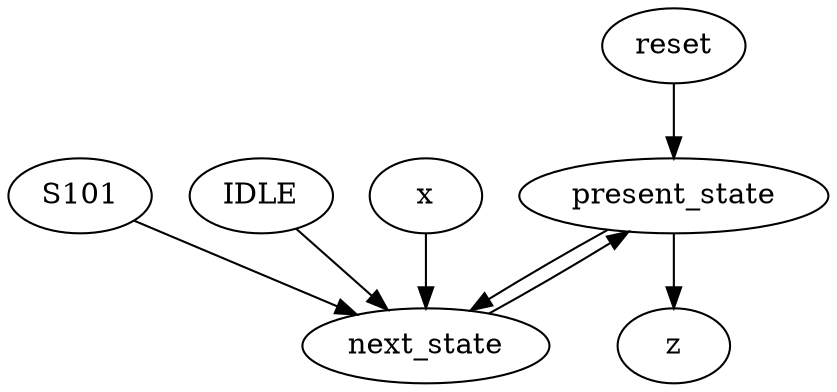 strict digraph "" {
	reset -> present_state	[weight=2.0];
	S101 -> next_state	[weight=1.0];
	IDLE -> next_state	[weight=4.0];
	present_state -> z	[weight=1.0];
	present_state -> next_state	[weight=5.0];
	x -> next_state	[weight=5.0];
	next_state -> present_state	[weight=1.0];
}
